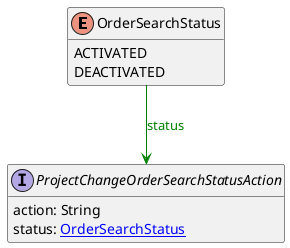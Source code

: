 @startuml

hide methods
enum OrderSearchStatus {
    ACTIVATED
    DEACTIVATED
}
interface ProjectChangeOrderSearchStatusAction [[ProjectChangeOrderSearchStatusAction.svg]]  {
    action: String
    status: [[OrderSearchStatus.svg OrderSearchStatus]]
}
OrderSearchStatus --> ProjectChangeOrderSearchStatusAction #green;text:green : "status"
@enduml
